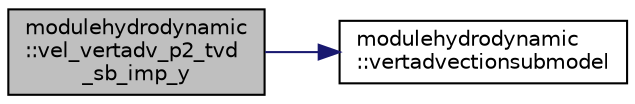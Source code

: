 digraph "modulehydrodynamic::vel_vertadv_p2_tvd_sb_imp_y"
{
 // LATEX_PDF_SIZE
  edge [fontname="Helvetica",fontsize="10",labelfontname="Helvetica",labelfontsize="10"];
  node [fontname="Helvetica",fontsize="10",shape=record];
  rankdir="LR";
  Node1 [label="modulehydrodynamic\l::vel_vertadv_p2_tvd\l_sb_imp_y",height=0.2,width=0.4,color="black", fillcolor="grey75", style="filled", fontcolor="black",tooltip=" "];
  Node1 -> Node2 [color="midnightblue",fontsize="10",style="solid",fontname="Helvetica"];
  Node2 [label="modulehydrodynamic\l::vertadvectionsubmodel",height=0.2,width=0.4,color="black", fillcolor="white", style="filled",URL="$namespacemodulehydrodynamic.html#a514294a37adf9ce3b21a6817c7a86ae1",tooltip=" "];
}
